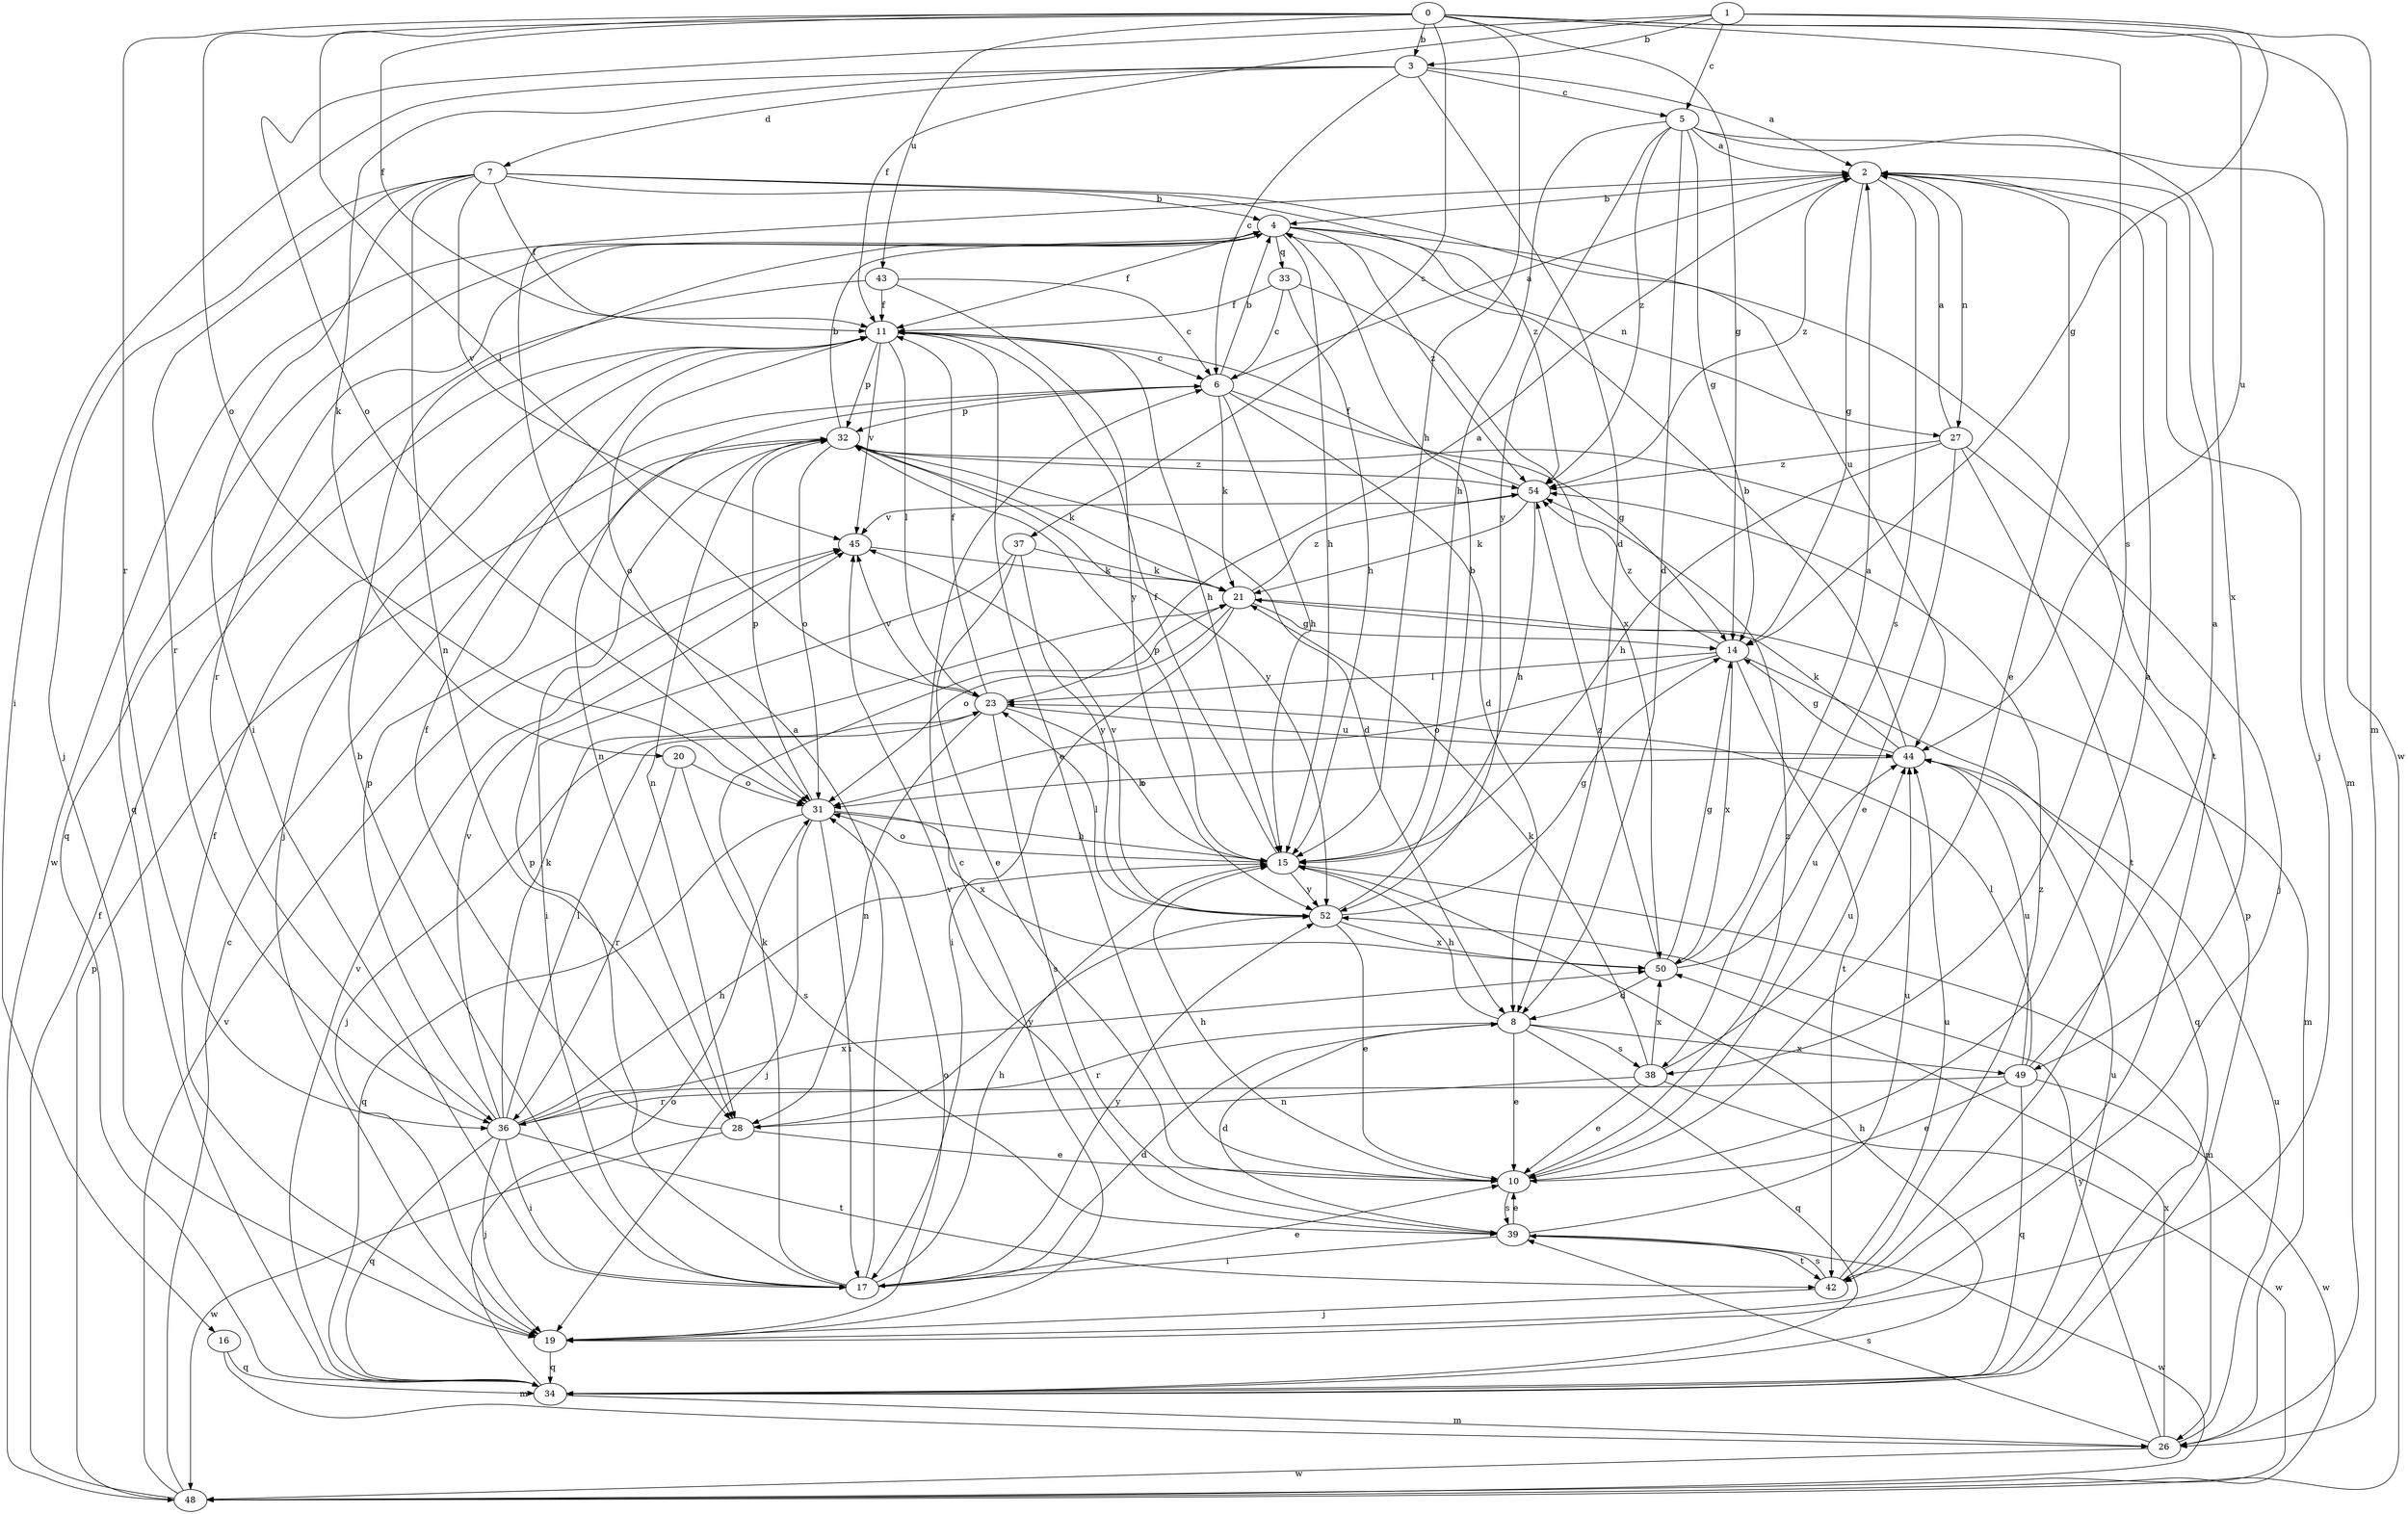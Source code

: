 strict digraph  {
0;
1;
2;
3;
4;
5;
6;
7;
8;
10;
11;
14;
15;
16;
17;
19;
20;
21;
23;
26;
27;
28;
31;
32;
33;
34;
36;
37;
38;
39;
42;
43;
44;
45;
48;
49;
50;
52;
54;
0 -> 3  [label=b];
0 -> 11  [label=f];
0 -> 14  [label=g];
0 -> 15  [label=h];
0 -> 23  [label=l];
0 -> 31  [label=o];
0 -> 36  [label=r];
0 -> 37  [label=s];
0 -> 38  [label=s];
0 -> 43  [label=u];
0 -> 44  [label=u];
0 -> 48  [label=w];
1 -> 3  [label=b];
1 -> 5  [label=c];
1 -> 11  [label=f];
1 -> 14  [label=g];
1 -> 26  [label=m];
1 -> 31  [label=o];
2 -> 4  [label=b];
2 -> 10  [label=e];
2 -> 14  [label=g];
2 -> 19  [label=j];
2 -> 27  [label=n];
2 -> 38  [label=s];
2 -> 54  [label=z];
3 -> 2  [label=a];
3 -> 5  [label=c];
3 -> 6  [label=c];
3 -> 7  [label=d];
3 -> 8  [label=d];
3 -> 16  [label=i];
3 -> 20  [label=k];
4 -> 11  [label=f];
4 -> 15  [label=h];
4 -> 27  [label=n];
4 -> 33  [label=q];
4 -> 34  [label=q];
4 -> 36  [label=r];
4 -> 42  [label=t];
4 -> 48  [label=w];
4 -> 54  [label=z];
5 -> 2  [label=a];
5 -> 8  [label=d];
5 -> 14  [label=g];
5 -> 15  [label=h];
5 -> 26  [label=m];
5 -> 49  [label=x];
5 -> 52  [label=y];
5 -> 54  [label=z];
6 -> 2  [label=a];
6 -> 4  [label=b];
6 -> 8  [label=d];
6 -> 14  [label=g];
6 -> 15  [label=h];
6 -> 21  [label=k];
6 -> 28  [label=n];
6 -> 32  [label=p];
7 -> 4  [label=b];
7 -> 11  [label=f];
7 -> 17  [label=i];
7 -> 19  [label=j];
7 -> 28  [label=n];
7 -> 36  [label=r];
7 -> 44  [label=u];
7 -> 45  [label=v];
7 -> 54  [label=z];
8 -> 10  [label=e];
8 -> 15  [label=h];
8 -> 34  [label=q];
8 -> 36  [label=r];
8 -> 38  [label=s];
8 -> 49  [label=x];
10 -> 2  [label=a];
10 -> 15  [label=h];
10 -> 39  [label=s];
10 -> 54  [label=z];
11 -> 6  [label=c];
11 -> 10  [label=e];
11 -> 15  [label=h];
11 -> 19  [label=j];
11 -> 23  [label=l];
11 -> 31  [label=o];
11 -> 32  [label=p];
11 -> 45  [label=v];
14 -> 23  [label=l];
14 -> 31  [label=o];
14 -> 34  [label=q];
14 -> 42  [label=t];
14 -> 50  [label=x];
14 -> 54  [label=z];
15 -> 11  [label=f];
15 -> 26  [label=m];
15 -> 31  [label=o];
15 -> 32  [label=p];
15 -> 52  [label=y];
16 -> 26  [label=m];
16 -> 34  [label=q];
17 -> 2  [label=a];
17 -> 4  [label=b];
17 -> 8  [label=d];
17 -> 10  [label=e];
17 -> 15  [label=h];
17 -> 21  [label=k];
17 -> 32  [label=p];
17 -> 52  [label=y];
19 -> 6  [label=c];
19 -> 11  [label=f];
19 -> 31  [label=o];
19 -> 34  [label=q];
20 -> 31  [label=o];
20 -> 36  [label=r];
20 -> 39  [label=s];
21 -> 14  [label=g];
21 -> 17  [label=i];
21 -> 26  [label=m];
21 -> 31  [label=o];
21 -> 54  [label=z];
23 -> 2  [label=a];
23 -> 11  [label=f];
23 -> 15  [label=h];
23 -> 19  [label=j];
23 -> 28  [label=n];
23 -> 39  [label=s];
23 -> 44  [label=u];
23 -> 45  [label=v];
26 -> 39  [label=s];
26 -> 44  [label=u];
26 -> 48  [label=w];
26 -> 50  [label=x];
26 -> 52  [label=y];
27 -> 2  [label=a];
27 -> 10  [label=e];
27 -> 15  [label=h];
27 -> 19  [label=j];
27 -> 42  [label=t];
27 -> 54  [label=z];
28 -> 10  [label=e];
28 -> 11  [label=f];
28 -> 48  [label=w];
28 -> 52  [label=y];
31 -> 15  [label=h];
31 -> 17  [label=i];
31 -> 19  [label=j];
31 -> 32  [label=p];
31 -> 34  [label=q];
31 -> 50  [label=x];
32 -> 4  [label=b];
32 -> 8  [label=d];
32 -> 21  [label=k];
32 -> 28  [label=n];
32 -> 31  [label=o];
32 -> 52  [label=y];
32 -> 54  [label=z];
33 -> 6  [label=c];
33 -> 11  [label=f];
33 -> 15  [label=h];
33 -> 50  [label=x];
34 -> 15  [label=h];
34 -> 26  [label=m];
34 -> 31  [label=o];
34 -> 32  [label=p];
34 -> 44  [label=u];
34 -> 45  [label=v];
36 -> 15  [label=h];
36 -> 17  [label=i];
36 -> 19  [label=j];
36 -> 21  [label=k];
36 -> 23  [label=l];
36 -> 32  [label=p];
36 -> 34  [label=q];
36 -> 42  [label=t];
36 -> 45  [label=v];
36 -> 50  [label=x];
37 -> 10  [label=e];
37 -> 17  [label=i];
37 -> 21  [label=k];
37 -> 52  [label=y];
38 -> 10  [label=e];
38 -> 21  [label=k];
38 -> 28  [label=n];
38 -> 44  [label=u];
38 -> 48  [label=w];
38 -> 50  [label=x];
39 -> 8  [label=d];
39 -> 10  [label=e];
39 -> 17  [label=i];
39 -> 42  [label=t];
39 -> 44  [label=u];
39 -> 45  [label=v];
39 -> 48  [label=w];
42 -> 19  [label=j];
42 -> 39  [label=s];
42 -> 44  [label=u];
42 -> 54  [label=z];
43 -> 6  [label=c];
43 -> 11  [label=f];
43 -> 34  [label=q];
43 -> 52  [label=y];
44 -> 4  [label=b];
44 -> 14  [label=g];
44 -> 21  [label=k];
44 -> 31  [label=o];
45 -> 21  [label=k];
48 -> 6  [label=c];
48 -> 11  [label=f];
48 -> 32  [label=p];
48 -> 45  [label=v];
49 -> 2  [label=a];
49 -> 10  [label=e];
49 -> 23  [label=l];
49 -> 34  [label=q];
49 -> 36  [label=r];
49 -> 44  [label=u];
49 -> 48  [label=w];
50 -> 2  [label=a];
50 -> 8  [label=d];
50 -> 14  [label=g];
50 -> 44  [label=u];
50 -> 54  [label=z];
52 -> 4  [label=b];
52 -> 10  [label=e];
52 -> 14  [label=g];
52 -> 23  [label=l];
52 -> 45  [label=v];
52 -> 50  [label=x];
54 -> 11  [label=f];
54 -> 15  [label=h];
54 -> 21  [label=k];
54 -> 45  [label=v];
}
